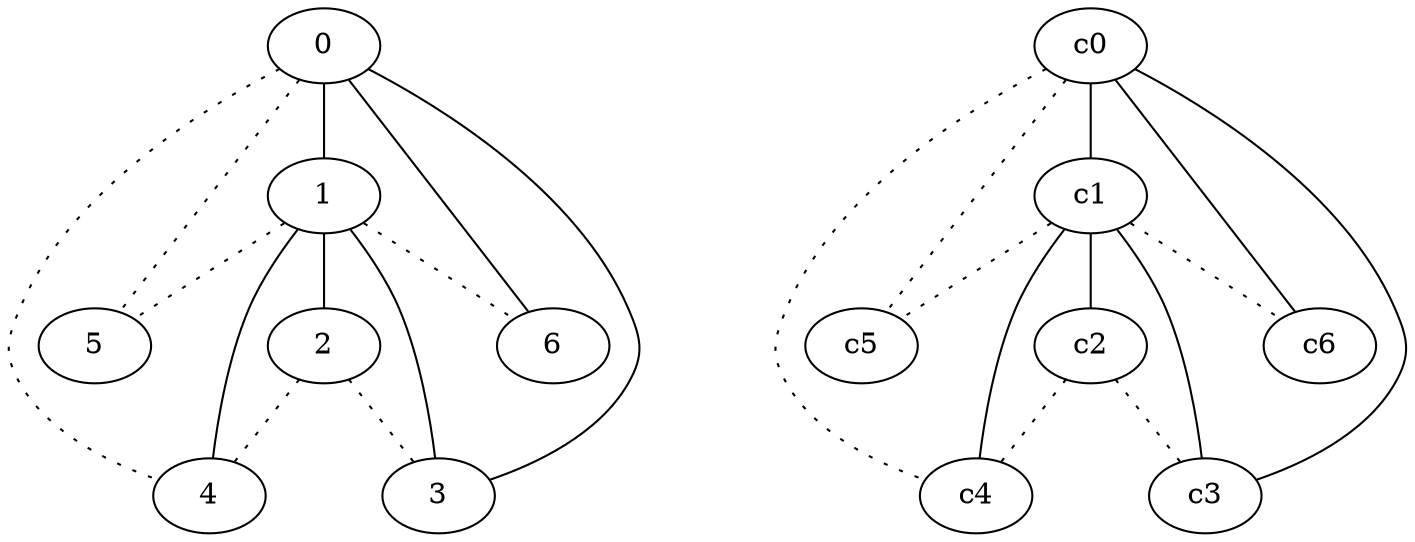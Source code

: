 graph {
a0[label=0];
a1[label=1];
a2[label=2];
a3[label=3];
a4[label=4];
a5[label=5];
a6[label=6];
a0 -- a1;
a0 -- a3;
a0 -- a4 [style=dotted];
a0 -- a5 [style=dotted];
a0 -- a6;
a1 -- a2;
a1 -- a3;
a1 -- a4;
a1 -- a5 [style=dotted];
a1 -- a6 [style=dotted];
a2 -- a3 [style=dotted];
a2 -- a4 [style=dotted];
c0 -- c1;
c0 -- c3;
c0 -- c4 [style=dotted];
c0 -- c5 [style=dotted];
c0 -- c6;
c1 -- c2;
c1 -- c3;
c1 -- c4;
c1 -- c5 [style=dotted];
c1 -- c6 [style=dotted];
c2 -- c3 [style=dotted];
c2 -- c4 [style=dotted];
}
